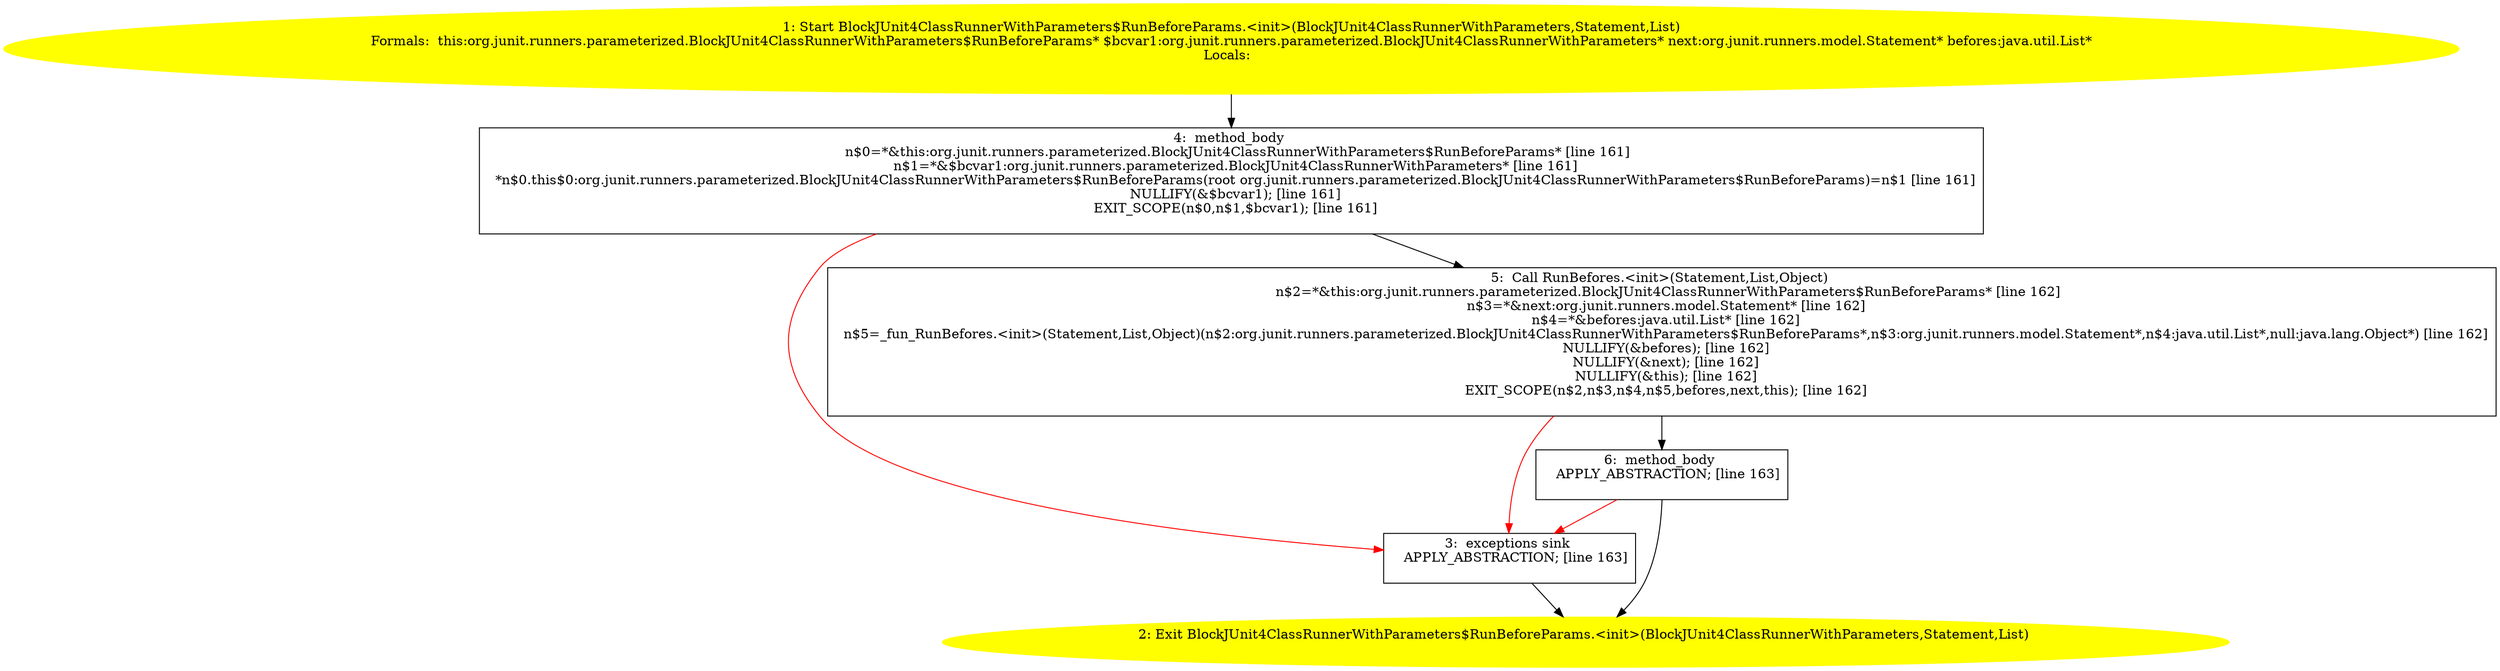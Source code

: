 /* @generated */
digraph cfg {
"org.junit.runners.parameterized.BlockJUnit4ClassRunnerWithParameters$RunBeforeParams.<init>(org.juni.51ec5708e99b83c0f9fa5091ebf24873_1" [label="1: Start BlockJUnit4ClassRunnerWithParameters$RunBeforeParams.<init>(BlockJUnit4ClassRunnerWithParameters,Statement,List)\nFormals:  this:org.junit.runners.parameterized.BlockJUnit4ClassRunnerWithParameters$RunBeforeParams* $bcvar1:org.junit.runners.parameterized.BlockJUnit4ClassRunnerWithParameters* next:org.junit.runners.model.Statement* befores:java.util.List*\nLocals:  \n  " color=yellow style=filled]
	

	 "org.junit.runners.parameterized.BlockJUnit4ClassRunnerWithParameters$RunBeforeParams.<init>(org.juni.51ec5708e99b83c0f9fa5091ebf24873_1" -> "org.junit.runners.parameterized.BlockJUnit4ClassRunnerWithParameters$RunBeforeParams.<init>(org.juni.51ec5708e99b83c0f9fa5091ebf24873_4" ;
"org.junit.runners.parameterized.BlockJUnit4ClassRunnerWithParameters$RunBeforeParams.<init>(org.juni.51ec5708e99b83c0f9fa5091ebf24873_2" [label="2: Exit BlockJUnit4ClassRunnerWithParameters$RunBeforeParams.<init>(BlockJUnit4ClassRunnerWithParameters,Statement,List) \n  " color=yellow style=filled]
	

"org.junit.runners.parameterized.BlockJUnit4ClassRunnerWithParameters$RunBeforeParams.<init>(org.juni.51ec5708e99b83c0f9fa5091ebf24873_3" [label="3:  exceptions sink \n   APPLY_ABSTRACTION; [line 163]\n " shape="box"]
	

	 "org.junit.runners.parameterized.BlockJUnit4ClassRunnerWithParameters$RunBeforeParams.<init>(org.juni.51ec5708e99b83c0f9fa5091ebf24873_3" -> "org.junit.runners.parameterized.BlockJUnit4ClassRunnerWithParameters$RunBeforeParams.<init>(org.juni.51ec5708e99b83c0f9fa5091ebf24873_2" ;
"org.junit.runners.parameterized.BlockJUnit4ClassRunnerWithParameters$RunBeforeParams.<init>(org.juni.51ec5708e99b83c0f9fa5091ebf24873_4" [label="4:  method_body \n   n$0=*&this:org.junit.runners.parameterized.BlockJUnit4ClassRunnerWithParameters$RunBeforeParams* [line 161]\n  n$1=*&$bcvar1:org.junit.runners.parameterized.BlockJUnit4ClassRunnerWithParameters* [line 161]\n  *n$0.this$0:org.junit.runners.parameterized.BlockJUnit4ClassRunnerWithParameters$RunBeforeParams(root org.junit.runners.parameterized.BlockJUnit4ClassRunnerWithParameters$RunBeforeParams)=n$1 [line 161]\n  NULLIFY(&$bcvar1); [line 161]\n  EXIT_SCOPE(n$0,n$1,$bcvar1); [line 161]\n " shape="box"]
	

	 "org.junit.runners.parameterized.BlockJUnit4ClassRunnerWithParameters$RunBeforeParams.<init>(org.juni.51ec5708e99b83c0f9fa5091ebf24873_4" -> "org.junit.runners.parameterized.BlockJUnit4ClassRunnerWithParameters$RunBeforeParams.<init>(org.juni.51ec5708e99b83c0f9fa5091ebf24873_5" ;
	 "org.junit.runners.parameterized.BlockJUnit4ClassRunnerWithParameters$RunBeforeParams.<init>(org.juni.51ec5708e99b83c0f9fa5091ebf24873_4" -> "org.junit.runners.parameterized.BlockJUnit4ClassRunnerWithParameters$RunBeforeParams.<init>(org.juni.51ec5708e99b83c0f9fa5091ebf24873_3" [color="red" ];
"org.junit.runners.parameterized.BlockJUnit4ClassRunnerWithParameters$RunBeforeParams.<init>(org.juni.51ec5708e99b83c0f9fa5091ebf24873_5" [label="5:  Call RunBefores.<init>(Statement,List,Object) \n   n$2=*&this:org.junit.runners.parameterized.BlockJUnit4ClassRunnerWithParameters$RunBeforeParams* [line 162]\n  n$3=*&next:org.junit.runners.model.Statement* [line 162]\n  n$4=*&befores:java.util.List* [line 162]\n  n$5=_fun_RunBefores.<init>(Statement,List,Object)(n$2:org.junit.runners.parameterized.BlockJUnit4ClassRunnerWithParameters$RunBeforeParams*,n$3:org.junit.runners.model.Statement*,n$4:java.util.List*,null:java.lang.Object*) [line 162]\n  NULLIFY(&befores); [line 162]\n  NULLIFY(&next); [line 162]\n  NULLIFY(&this); [line 162]\n  EXIT_SCOPE(n$2,n$3,n$4,n$5,befores,next,this); [line 162]\n " shape="box"]
	

	 "org.junit.runners.parameterized.BlockJUnit4ClassRunnerWithParameters$RunBeforeParams.<init>(org.juni.51ec5708e99b83c0f9fa5091ebf24873_5" -> "org.junit.runners.parameterized.BlockJUnit4ClassRunnerWithParameters$RunBeforeParams.<init>(org.juni.51ec5708e99b83c0f9fa5091ebf24873_6" ;
	 "org.junit.runners.parameterized.BlockJUnit4ClassRunnerWithParameters$RunBeforeParams.<init>(org.juni.51ec5708e99b83c0f9fa5091ebf24873_5" -> "org.junit.runners.parameterized.BlockJUnit4ClassRunnerWithParameters$RunBeforeParams.<init>(org.juni.51ec5708e99b83c0f9fa5091ebf24873_3" [color="red" ];
"org.junit.runners.parameterized.BlockJUnit4ClassRunnerWithParameters$RunBeforeParams.<init>(org.juni.51ec5708e99b83c0f9fa5091ebf24873_6" [label="6:  method_body \n   APPLY_ABSTRACTION; [line 163]\n " shape="box"]
	

	 "org.junit.runners.parameterized.BlockJUnit4ClassRunnerWithParameters$RunBeforeParams.<init>(org.juni.51ec5708e99b83c0f9fa5091ebf24873_6" -> "org.junit.runners.parameterized.BlockJUnit4ClassRunnerWithParameters$RunBeforeParams.<init>(org.juni.51ec5708e99b83c0f9fa5091ebf24873_2" ;
	 "org.junit.runners.parameterized.BlockJUnit4ClassRunnerWithParameters$RunBeforeParams.<init>(org.juni.51ec5708e99b83c0f9fa5091ebf24873_6" -> "org.junit.runners.parameterized.BlockJUnit4ClassRunnerWithParameters$RunBeforeParams.<init>(org.juni.51ec5708e99b83c0f9fa5091ebf24873_3" [color="red" ];
}
